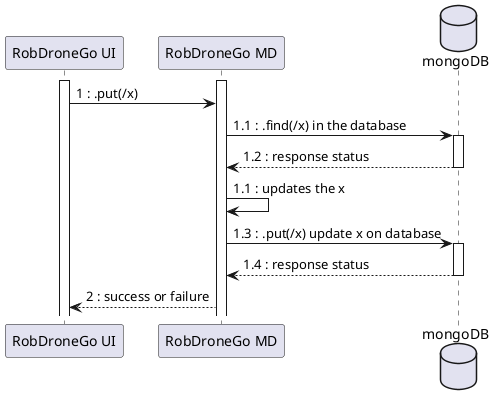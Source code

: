 @startuml lvl2
participant "RobDroneGo UI" as UI
participant "RobDroneGo MD" as API
database "mongoDB" as BD

activate UI
activate API
UI -> API : 1 : .put(/x)
API -> BD : 1.1 : .find(/x) in the database
activate BD

BD --> API : 1.2 : response status
deactivate BD

API -> API : 1.1 : updates the x

API -> BD :1.3 : .put(/x) update x on database
activate BD

BD --> API : 1.4 : response status
deactivate BD
API --> UI : 2 : success or failure

@enduml
